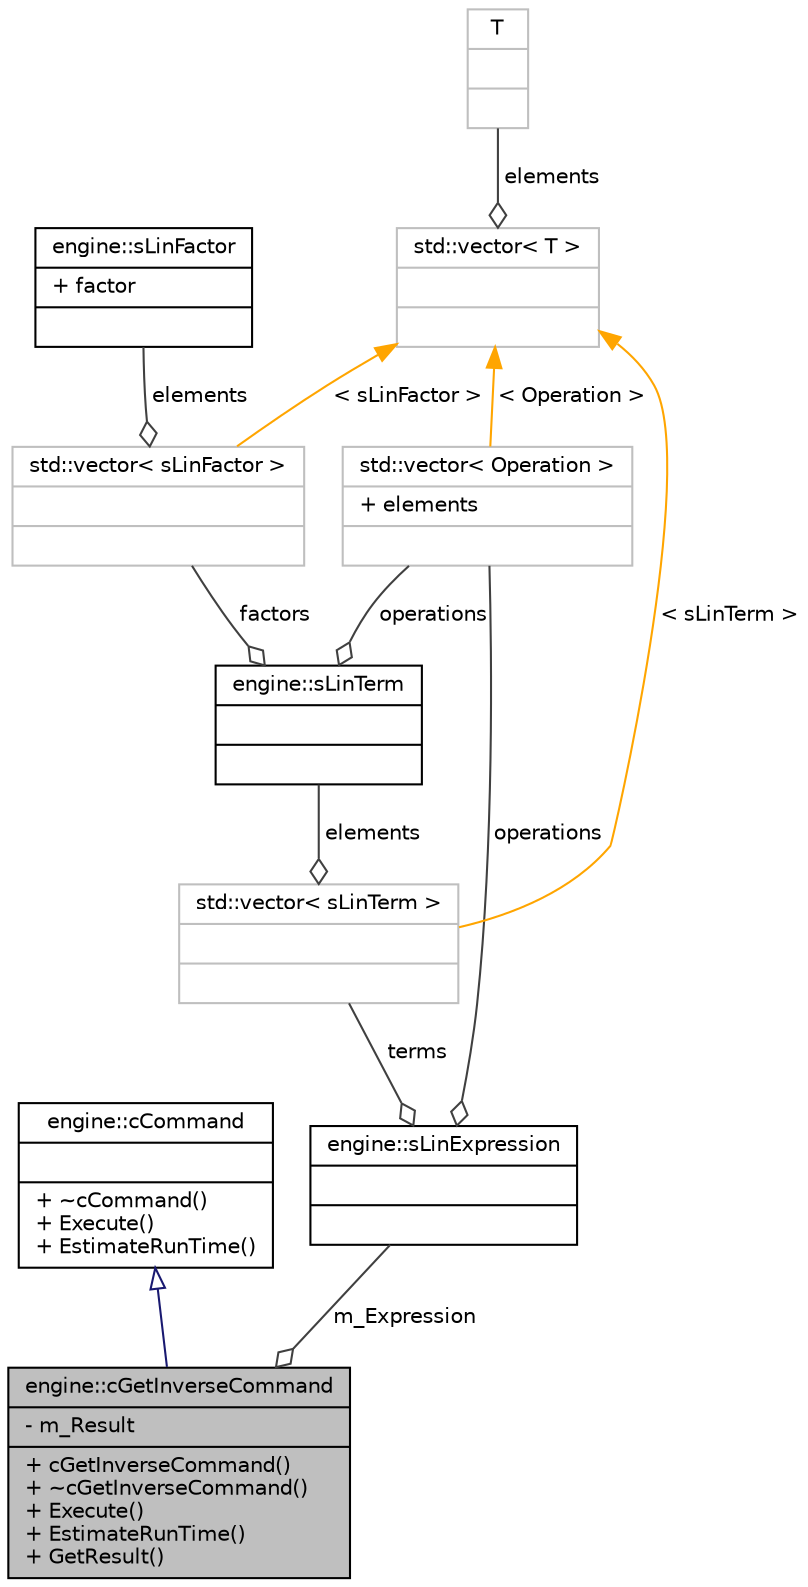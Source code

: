 digraph G
{
  edge [fontname="Helvetica",fontsize="10",labelfontname="Helvetica",labelfontsize="10"];
  node [fontname="Helvetica",fontsize="10",shape=record];
  Node1 [label="{engine::cGetInverseCommand\n|- m_Result\l|+ cGetInverseCommand()\l+ ~cGetInverseCommand()\l+ Execute()\l+ EstimateRunTime()\l+ GetResult()\l}",height=0.2,width=0.4,color="black", fillcolor="grey75", style="filled" fontcolor="black"];
  Node2 -> Node1 [dir="back",color="midnightblue",fontsize="10",style="solid",arrowtail="onormal"];
  Node2 [label="{engine::cCommand\n||+ ~cCommand()\l+ Execute()\l+ EstimateRunTime()\l}",height=0.2,width=0.4,color="black", fillcolor="white", style="filled",URL="$classengine_1_1cCommand.html"];
  Node3 -> Node1 [color="grey25",fontsize="10",style="solid",label=" m_Expression" ,arrowhead="odiamond"];
  Node3 [label="{engine::sLinExpression\n||}",height=0.2,width=0.4,color="black", fillcolor="white", style="filled",URL="$structengine_1_1sLinExpression.html"];
  Node4 -> Node3 [color="grey25",fontsize="10",style="solid",label=" operations" ,arrowhead="odiamond"];
  Node4 [label="{std::vector\< Operation \>\n|+ elements\l|}",height=0.2,width=0.4,color="grey75", fillcolor="white", style="filled"];
  Node5 -> Node4 [dir="back",color="orange",fontsize="10",style="solid",label=" \< Operation \>" ];
  Node5 [label="{std::vector\< T \>\n||}",height=0.2,width=0.4,color="grey75", fillcolor="white", style="filled",tooltip="STL class."];
  Node6 -> Node5 [color="grey25",fontsize="10",style="solid",label=" elements" ,arrowhead="odiamond"];
  Node6 [label="{T\n||}",height=0.2,width=0.4,color="grey75", fillcolor="white", style="filled"];
  Node7 -> Node3 [color="grey25",fontsize="10",style="solid",label=" terms" ,arrowhead="odiamond"];
  Node7 [label="{std::vector\< sLinTerm \>\n||}",height=0.2,width=0.4,color="grey75", fillcolor="white", style="filled"];
  Node8 -> Node7 [color="grey25",fontsize="10",style="solid",label=" elements" ,arrowhead="odiamond"];
  Node8 [label="{engine::sLinTerm\n||}",height=0.2,width=0.4,color="black", fillcolor="white", style="filled",URL="$structengine_1_1sLinTerm.html"];
  Node9 -> Node8 [color="grey25",fontsize="10",style="solid",label=" factors" ,arrowhead="odiamond"];
  Node9 [label="{std::vector\< sLinFactor \>\n||}",height=0.2,width=0.4,color="grey75", fillcolor="white", style="filled"];
  Node10 -> Node9 [color="grey25",fontsize="10",style="solid",label=" elements" ,arrowhead="odiamond"];
  Node10 [label="{engine::sLinFactor\n|+ factor\l|}",height=0.2,width=0.4,color="black", fillcolor="white", style="filled",URL="$structengine_1_1sLinFactor.html"];
  Node5 -> Node9 [dir="back",color="orange",fontsize="10",style="solid",label=" \< sLinFactor \>" ];
  Node4 -> Node8 [color="grey25",fontsize="10",style="solid",label=" operations" ,arrowhead="odiamond"];
  Node5 -> Node7 [dir="back",color="orange",fontsize="10",style="solid",label=" \< sLinTerm \>" ];
}
